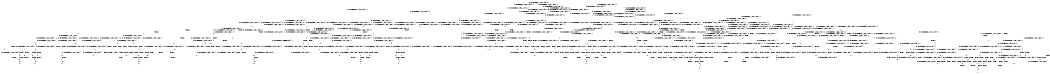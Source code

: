 digraph BCG {
size = "7, 10.5";
center = TRUE;
node [shape = circle];
0 [peripheries = 2];
0 -> 1 [label = "EX !0 !ATOMIC_EXCH_BRANCH (1, +0, TRUE, +0, 1, TRUE) !{0, 1, 2}"];
0 -> 2 [label = "EX !2 !ATOMIC_EXCH_BRANCH (1, +0, FALSE, +0, 1, TRUE) !{0, 1, 2}"];
0 -> 3 [label = "EX !1 !ATOMIC_EXCH_BRANCH (1, +1, TRUE, +0, 2, TRUE) !{0, 1, 2}"];
0 -> 4 [label = "EX !0 !ATOMIC_EXCH_BRANCH (1, +0, TRUE, +0, 1, TRUE) !{0, 1, 2}"];
1 -> 1 [label = "EX !0 !ATOMIC_EXCH_BRANCH (1, +0, TRUE, +0, 1, TRUE) !{0, 1, 2}"];
1 -> 5 [label = "EX !2 !ATOMIC_EXCH_BRANCH (1, +0, FALSE, +0, 1, TRUE) !{0, 1, 2}"];
1 -> 6 [label = "EX !1 !ATOMIC_EXCH_BRANCH (1, +1, TRUE, +0, 2, TRUE) !{0, 1, 2}"];
1 -> 4 [label = "EX !0 !ATOMIC_EXCH_BRANCH (1, +0, TRUE, +0, 1, TRUE) !{0, 1, 2}"];
2 -> 2 [label = "EX !2 !ATOMIC_EXCH_BRANCH (1, +0, FALSE, +0, 1, TRUE) !{0, 1, 2}"];
2 -> 7 [label = "EX !0 !ATOMIC_EXCH_BRANCH (1, +0, TRUE, +0, 1, TRUE) !{0, 1, 2}"];
2 -> 8 [label = "EX !1 !ATOMIC_EXCH_BRANCH (1, +1, TRUE, +0, 2, TRUE) !{0, 1, 2}"];
2 -> 9 [label = "EX !0 !ATOMIC_EXCH_BRANCH (1, +0, TRUE, +0, 1, TRUE) !{0, 1, 2}"];
3 -> 10 [label = "EX !1 !ATOMIC_EXCH_BRANCH (1, +1, TRUE, +1, 2, TRUE) !{0, 1, 2}"];
3 -> 11 [label = "EX !0 !ATOMIC_EXCH_BRANCH (1, +0, TRUE, +0, 1, FALSE) !{0, 1, 2}"];
3 -> 12 [label = "EX !2 !ATOMIC_EXCH_BRANCH (1, +0, FALSE, +0, 1, FALSE) !{0, 1, 2}"];
3 -> 13 [label = "EX !0 !ATOMIC_EXCH_BRANCH (1, +0, TRUE, +0, 1, FALSE) !{0, 1, 2}"];
4 -> 14 [label = "EX !1 !ATOMIC_EXCH_BRANCH (1, +1, TRUE, +0, 2, TRUE) !{0, 1, 2}"];
4 -> 4 [label = "EX !0 !ATOMIC_EXCH_BRANCH (1, +0, TRUE, +0, 1, TRUE) !{0, 1, 2}"];
4 -> 15 [label = "EX !2 !ATOMIC_EXCH_BRANCH (1, +0, FALSE, +0, 1, TRUE) !{0, 1, 2}"];
4 -> 16 [label = "EX !1 !ATOMIC_EXCH_BRANCH (1, +1, TRUE, +0, 2, TRUE) !{0, 1, 2}"];
5 -> 7 [label = "EX !0 !ATOMIC_EXCH_BRANCH (1, +0, TRUE, +0, 1, TRUE) !{0, 1, 2}"];
5 -> 5 [label = "EX !2 !ATOMIC_EXCH_BRANCH (1, +0, FALSE, +0, 1, TRUE) !{0, 1, 2}"];
5 -> 17 [label = "EX !1 !ATOMIC_EXCH_BRANCH (1, +1, TRUE, +0, 2, TRUE) !{0, 1, 2}"];
5 -> 9 [label = "EX !0 !ATOMIC_EXCH_BRANCH (1, +0, TRUE, +0, 1, TRUE) !{0, 1, 2}"];
6 -> 11 [label = "EX !0 !ATOMIC_EXCH_BRANCH (1, +0, TRUE, +0, 1, FALSE) !{0, 1, 2}"];
6 -> 18 [label = "EX !1 !ATOMIC_EXCH_BRANCH (1, +1, TRUE, +1, 2, TRUE) !{0, 1, 2}"];
6 -> 19 [label = "EX !2 !ATOMIC_EXCH_BRANCH (1, +0, FALSE, +0, 1, FALSE) !{0, 1, 2}"];
6 -> 13 [label = "EX !0 !ATOMIC_EXCH_BRANCH (1, +0, TRUE, +0, 1, FALSE) !{0, 1, 2}"];
7 -> 7 [label = "EX !0 !ATOMIC_EXCH_BRANCH (1, +0, TRUE, +0, 1, TRUE) !{0, 1, 2}"];
7 -> 5 [label = "EX !2 !ATOMIC_EXCH_BRANCH (1, +0, FALSE, +0, 1, TRUE) !{0, 1, 2}"];
7 -> 17 [label = "EX !1 !ATOMIC_EXCH_BRANCH (1, +1, TRUE, +0, 2, TRUE) !{0, 1, 2}"];
7 -> 9 [label = "EX !0 !ATOMIC_EXCH_BRANCH (1, +0, TRUE, +0, 1, TRUE) !{0, 1, 2}"];
8 -> 20 [label = "EX !1 !ATOMIC_EXCH_BRANCH (1, +1, TRUE, +1, 2, TRUE) !{0, 1, 2}"];
8 -> 12 [label = "EX !2 !ATOMIC_EXCH_BRANCH (1, +0, FALSE, +0, 1, FALSE) !{0, 1, 2}"];
8 -> 21 [label = "EX !0 !ATOMIC_EXCH_BRANCH (1, +0, TRUE, +0, 1, FALSE) !{0, 1, 2}"];
8 -> 22 [label = "EX !0 !ATOMIC_EXCH_BRANCH (1, +0, TRUE, +0, 1, FALSE) !{0, 1, 2}"];
9 -> 23 [label = "EX !1 !ATOMIC_EXCH_BRANCH (1, +1, TRUE, +0, 2, TRUE) !{0, 1, 2}"];
9 -> 9 [label = "EX !0 !ATOMIC_EXCH_BRANCH (1, +0, TRUE, +0, 1, TRUE) !{0, 1, 2}"];
9 -> 15 [label = "EX !2 !ATOMIC_EXCH_BRANCH (1, +0, FALSE, +0, 1, TRUE) !{0, 1, 2}"];
9 -> 24 [label = "EX !1 !ATOMIC_EXCH_BRANCH (1, +1, TRUE, +0, 2, TRUE) !{0, 1, 2}"];
10 -> 10 [label = "EX !1 !ATOMIC_EXCH_BRANCH (1, +1, TRUE, +1, 2, TRUE) !{0, 1, 2}"];
10 -> 11 [label = "EX !0 !ATOMIC_EXCH_BRANCH (1, +0, TRUE, +0, 1, FALSE) !{0, 1, 2}"];
10 -> 12 [label = "EX !2 !ATOMIC_EXCH_BRANCH (1, +0, FALSE, +0, 1, FALSE) !{0, 1, 2}"];
10 -> 13 [label = "EX !0 !ATOMIC_EXCH_BRANCH (1, +0, TRUE, +0, 1, FALSE) !{0, 1, 2}"];
11 -> 25 [label = "EX !1 !ATOMIC_EXCH_BRANCH (1, +1, TRUE, +1, 2, FALSE) !{0, 1, 2}"];
11 -> 26 [label = "EX !2 !ATOMIC_EXCH_BRANCH (1, +0, FALSE, +0, 1, TRUE) !{0, 1, 2}"];
11 -> 27 [label = "TERMINATE !0"];
12 -> 28 [label = "EX !1 !ATOMIC_EXCH_BRANCH (1, +1, TRUE, +1, 2, TRUE) !{0, 1, 2}"];
12 -> 29 [label = "EX !0 !ATOMIC_EXCH_BRANCH (1, +0, TRUE, +0, 1, FALSE) !{0, 1, 2}"];
12 -> 30 [label = "TERMINATE !2"];
12 -> 31 [label = "EX !0 !ATOMIC_EXCH_BRANCH (1, +0, TRUE, +0, 1, FALSE) !{0, 1, 2}"];
13 -> 32 [label = "EX !1 !ATOMIC_EXCH_BRANCH (1, +1, TRUE, +1, 2, FALSE) !{0, 1, 2}"];
13 -> 33 [label = "EX !1 !ATOMIC_EXCH_BRANCH (1, +1, TRUE, +1, 2, FALSE) !{0, 1, 2}"];
13 -> 34 [label = "EX !2 !ATOMIC_EXCH_BRANCH (1, +0, FALSE, +0, 1, TRUE) !{0, 1, 2}"];
13 -> 35 [label = "TERMINATE !0"];
14 -> 36 [label = "EX !2 !ATOMIC_EXCH_BRANCH (1, +0, FALSE, +0, 1, FALSE) !{0, 1, 2}"];
14 -> 37 [label = "EX !0 !ATOMIC_EXCH_BRANCH (1, +0, TRUE, +0, 1, FALSE) !{0, 1, 2}"];
14 -> 38 [label = "EX !1 !ATOMIC_EXCH_BRANCH (1, +1, TRUE, +1, 2, TRUE) !{0, 1, 2}"];
14 -> 39 [label = "EX !2 !ATOMIC_EXCH_BRANCH (1, +0, FALSE, +0, 1, FALSE) !{0, 1, 2}"];
15 -> 23 [label = "EX !1 !ATOMIC_EXCH_BRANCH (1, +1, TRUE, +0, 2, TRUE) !{0, 1, 2}"];
15 -> 9 [label = "EX !0 !ATOMIC_EXCH_BRANCH (1, +0, TRUE, +0, 1, TRUE) !{0, 1, 2}"];
15 -> 15 [label = "EX !2 !ATOMIC_EXCH_BRANCH (1, +0, FALSE, +0, 1, TRUE) !{0, 1, 2}"];
15 -> 24 [label = "EX !1 !ATOMIC_EXCH_BRANCH (1, +1, TRUE, +0, 2, TRUE) !{0, 1, 2}"];
16 -> 38 [label = "EX !1 !ATOMIC_EXCH_BRANCH (1, +1, TRUE, +1, 2, TRUE) !{0, 1, 2}"];
16 -> 13 [label = "EX !0 !ATOMIC_EXCH_BRANCH (1, +0, TRUE, +0, 1, FALSE) !{0, 1, 2}"];
16 -> 40 [label = "EX !1 !ATOMIC_EXCH_BRANCH (1, +1, TRUE, +1, 2, TRUE) !{0, 1, 2}"];
16 -> 41 [label = "EX !2 !ATOMIC_EXCH_BRANCH (1, +0, FALSE, +0, 1, FALSE) !{0, 1, 2}"];
17 -> 21 [label = "EX !0 !ATOMIC_EXCH_BRANCH (1, +0, TRUE, +0, 1, FALSE) !{0, 1, 2}"];
17 -> 42 [label = "EX !1 !ATOMIC_EXCH_BRANCH (1, +1, TRUE, +1, 2, TRUE) !{0, 1, 2}"];
17 -> 19 [label = "EX !2 !ATOMIC_EXCH_BRANCH (1, +0, FALSE, +0, 1, FALSE) !{0, 1, 2}"];
17 -> 22 [label = "EX !0 !ATOMIC_EXCH_BRANCH (1, +0, TRUE, +0, 1, FALSE) !{0, 1, 2}"];
18 -> 11 [label = "EX !0 !ATOMIC_EXCH_BRANCH (1, +0, TRUE, +0, 1, FALSE) !{0, 1, 2}"];
18 -> 18 [label = "EX !1 !ATOMIC_EXCH_BRANCH (1, +1, TRUE, +1, 2, TRUE) !{0, 1, 2}"];
18 -> 19 [label = "EX !2 !ATOMIC_EXCH_BRANCH (1, +0, FALSE, +0, 1, FALSE) !{0, 1, 2}"];
18 -> 13 [label = "EX !0 !ATOMIC_EXCH_BRANCH (1, +0, TRUE, +0, 1, FALSE) !{0, 1, 2}"];
19 -> 29 [label = "EX !0 !ATOMIC_EXCH_BRANCH (1, +0, TRUE, +0, 1, FALSE) !{0, 1, 2}"];
19 -> 43 [label = "EX !1 !ATOMIC_EXCH_BRANCH (1, +1, TRUE, +1, 2, TRUE) !{0, 1, 2}"];
19 -> 44 [label = "TERMINATE !2"];
19 -> 31 [label = "EX !0 !ATOMIC_EXCH_BRANCH (1, +0, TRUE, +0, 1, FALSE) !{0, 1, 2}"];
20 -> 20 [label = "EX !1 !ATOMIC_EXCH_BRANCH (1, +1, TRUE, +1, 2, TRUE) !{0, 1, 2}"];
20 -> 12 [label = "EX !2 !ATOMIC_EXCH_BRANCH (1, +0, FALSE, +0, 1, FALSE) !{0, 1, 2}"];
20 -> 21 [label = "EX !0 !ATOMIC_EXCH_BRANCH (1, +0, TRUE, +0, 1, FALSE) !{0, 1, 2}"];
20 -> 22 [label = "EX !0 !ATOMIC_EXCH_BRANCH (1, +0, TRUE, +0, 1, FALSE) !{0, 1, 2}"];
21 -> 45 [label = "EX !1 !ATOMIC_EXCH_BRANCH (1, +1, TRUE, +1, 2, FALSE) !{0, 1, 2}"];
21 -> 26 [label = "EX !2 !ATOMIC_EXCH_BRANCH (1, +0, FALSE, +0, 1, TRUE) !{0, 1, 2}"];
21 -> 46 [label = "TERMINATE !0"];
22 -> 47 [label = "EX !1 !ATOMIC_EXCH_BRANCH (1, +1, TRUE, +1, 2, FALSE) !{0, 1, 2}"];
22 -> 48 [label = "EX !1 !ATOMIC_EXCH_BRANCH (1, +1, TRUE, +1, 2, FALSE) !{0, 1, 2}"];
22 -> 34 [label = "EX !2 !ATOMIC_EXCH_BRANCH (1, +0, FALSE, +0, 1, TRUE) !{0, 1, 2}"];
22 -> 49 [label = "TERMINATE !0"];
23 -> 36 [label = "EX !2 !ATOMIC_EXCH_BRANCH (1, +0, FALSE, +0, 1, FALSE) !{0, 1, 2}"];
23 -> 50 [label = "EX !0 !ATOMIC_EXCH_BRANCH (1, +0, TRUE, +0, 1, FALSE) !{0, 1, 2}"];
23 -> 51 [label = "EX !1 !ATOMIC_EXCH_BRANCH (1, +1, TRUE, +1, 2, TRUE) !{0, 1, 2}"];
23 -> 39 [label = "EX !2 !ATOMIC_EXCH_BRANCH (1, +0, FALSE, +0, 1, FALSE) !{0, 1, 2}"];
24 -> 51 [label = "EX !1 !ATOMIC_EXCH_BRANCH (1, +1, TRUE, +1, 2, TRUE) !{0, 1, 2}"];
24 -> 22 [label = "EX !0 !ATOMIC_EXCH_BRANCH (1, +0, TRUE, +0, 1, FALSE) !{0, 1, 2}"];
24 -> 52 [label = "EX !1 !ATOMIC_EXCH_BRANCH (1, +1, TRUE, +1, 2, TRUE) !{0, 1, 2}"];
24 -> 41 [label = "EX !2 !ATOMIC_EXCH_BRANCH (1, +0, FALSE, +0, 1, FALSE) !{0, 1, 2}"];
25 -> 53 [label = "EX !2 !ATOMIC_EXCH_BRANCH (1, +0, FALSE, +0, 1, FALSE) !{0, 1, 2}"];
25 -> 54 [label = "TERMINATE !0"];
25 -> 55 [label = "TERMINATE !1"];
26 -> 45 [label = "EX !1 !ATOMIC_EXCH_BRANCH (1, +1, TRUE, +1, 2, FALSE) !{0, 1, 2}"];
26 -> 26 [label = "EX !2 !ATOMIC_EXCH_BRANCH (1, +0, FALSE, +0, 1, TRUE) !{0, 1, 2}"];
26 -> 46 [label = "TERMINATE !0"];
27 -> 56 [label = "EX !1 !ATOMIC_EXCH_BRANCH (1, +1, TRUE, +1, 2, FALSE) !{1, 2}"];
27 -> 57 [label = "EX !2 !ATOMIC_EXCH_BRANCH (1, +0, FALSE, +0, 1, TRUE) !{1, 2}"];
27 -> 58 [label = "EX !1 !ATOMIC_EXCH_BRANCH (1, +1, TRUE, +1, 2, FALSE) !{1, 2}"];
28 -> 28 [label = "EX !1 !ATOMIC_EXCH_BRANCH (1, +1, TRUE, +1, 2, TRUE) !{0, 1, 2}"];
28 -> 29 [label = "EX !0 !ATOMIC_EXCH_BRANCH (1, +0, TRUE, +0, 1, FALSE) !{0, 1, 2}"];
28 -> 30 [label = "TERMINATE !2"];
28 -> 31 [label = "EX !0 !ATOMIC_EXCH_BRANCH (1, +0, TRUE, +0, 1, FALSE) !{0, 1, 2}"];
29 -> 59 [label = "EX !1 !ATOMIC_EXCH_BRANCH (1, +1, TRUE, +1, 2, FALSE) !{0, 1, 2}"];
29 -> 60 [label = "TERMINATE !0"];
29 -> 61 [label = "TERMINATE !2"];
30 -> 62 [label = "EX !1 !ATOMIC_EXCH_BRANCH (1, +1, TRUE, +1, 2, TRUE) !{0, 1}"];
30 -> 63 [label = "EX !0 !ATOMIC_EXCH_BRANCH (1, +0, TRUE, +0, 1, FALSE) !{0, 1}"];
30 -> 64 [label = "EX !0 !ATOMIC_EXCH_BRANCH (1, +0, TRUE, +0, 1, FALSE) !{0, 1}"];
31 -> 65 [label = "EX !1 !ATOMIC_EXCH_BRANCH (1, +1, TRUE, +1, 2, FALSE) !{0, 1, 2}"];
31 -> 66 [label = "EX !1 !ATOMIC_EXCH_BRANCH (1, +1, TRUE, +1, 2, FALSE) !{0, 1, 2}"];
31 -> 67 [label = "TERMINATE !0"];
31 -> 68 [label = "TERMINATE !2"];
32 -> 69 [label = "EX !2 !ATOMIC_EXCH_BRANCH (1, +0, FALSE, +0, 1, FALSE) !{0, 1, 2}"];
32 -> 70 [label = "EX !2 !ATOMIC_EXCH_BRANCH (1, +0, FALSE, +0, 1, FALSE) !{0, 1, 2}"];
32 -> 71 [label = "TERMINATE !0"];
32 -> 72 [label = "TERMINATE !1"];
33 -> 73 [label = "EX !2 !ATOMIC_EXCH_BRANCH (1, +0, FALSE, +0, 1, FALSE) !{0, 1, 2}"];
33 -> 74 [label = "TERMINATE !0"];
33 -> 75 [label = "TERMINATE !1"];
34 -> 47 [label = "EX !1 !ATOMIC_EXCH_BRANCH (1, +1, TRUE, +1, 2, FALSE) !{0, 1, 2}"];
34 -> 48 [label = "EX !1 !ATOMIC_EXCH_BRANCH (1, +1, TRUE, +1, 2, FALSE) !{0, 1, 2}"];
34 -> 34 [label = "EX !2 !ATOMIC_EXCH_BRANCH (1, +0, FALSE, +0, 1, TRUE) !{0, 1, 2}"];
34 -> 49 [label = "TERMINATE !0"];
35 -> 76 [label = "EX !1 !ATOMIC_EXCH_BRANCH (1, +1, TRUE, +1, 2, FALSE) !{1, 2}"];
35 -> 77 [label = "EX !2 !ATOMIC_EXCH_BRANCH (1, +0, FALSE, +0, 1, TRUE) !{1, 2}"];
36 -> 78 [label = "EX !0 !ATOMIC_EXCH_BRANCH (1, +0, TRUE, +0, 1, FALSE) !{0, 1, 2}"];
36 -> 79 [label = "EX !1 !ATOMIC_EXCH_BRANCH (1, +1, TRUE, +1, 2, TRUE) !{0, 1, 2}"];
36 -> 80 [label = "TERMINATE !2"];
36 -> 31 [label = "EX !0 !ATOMIC_EXCH_BRANCH (1, +0, TRUE, +0, 1, FALSE) !{0, 1, 2}"];
37 -> 81 [label = "EX !2 !ATOMIC_EXCH_BRANCH (1, +0, FALSE, +0, 1, TRUE) !{0, 1, 2}"];
37 -> 32 [label = "EX !1 !ATOMIC_EXCH_BRANCH (1, +1, TRUE, +1, 2, FALSE) !{0, 1, 2}"];
37 -> 82 [label = "EX !2 !ATOMIC_EXCH_BRANCH (1, +0, FALSE, +0, 1, TRUE) !{0, 1, 2}"];
37 -> 83 [label = "TERMINATE !0"];
38 -> 36 [label = "EX !2 !ATOMIC_EXCH_BRANCH (1, +0, FALSE, +0, 1, FALSE) !{0, 1, 2}"];
38 -> 37 [label = "EX !0 !ATOMIC_EXCH_BRANCH (1, +0, TRUE, +0, 1, FALSE) !{0, 1, 2}"];
38 -> 38 [label = "EX !1 !ATOMIC_EXCH_BRANCH (1, +1, TRUE, +1, 2, TRUE) !{0, 1, 2}"];
38 -> 39 [label = "EX !2 !ATOMIC_EXCH_BRANCH (1, +0, FALSE, +0, 1, FALSE) !{0, 1, 2}"];
39 -> 84 [label = "EX !0 !ATOMIC_EXCH_BRANCH (1, +0, TRUE, +0, 1, FALSE) !{0, 1, 2}"];
39 -> 85 [label = "EX !1 !ATOMIC_EXCH_BRANCH (1, +1, TRUE, +1, 2, TRUE) !{0, 1, 2}"];
39 -> 86 [label = "TERMINATE !2"];
40 -> 38 [label = "EX !1 !ATOMIC_EXCH_BRANCH (1, +1, TRUE, +1, 2, TRUE) !{0, 1, 2}"];
40 -> 13 [label = "EX !0 !ATOMIC_EXCH_BRANCH (1, +0, TRUE, +0, 1, FALSE) !{0, 1, 2}"];
40 -> 40 [label = "EX !1 !ATOMIC_EXCH_BRANCH (1, +1, TRUE, +1, 2, TRUE) !{0, 1, 2}"];
40 -> 41 [label = "EX !2 !ATOMIC_EXCH_BRANCH (1, +0, FALSE, +0, 1, FALSE) !{0, 1, 2}"];
41 -> 85 [label = "EX !1 !ATOMIC_EXCH_BRANCH (1, +1, TRUE, +1, 2, TRUE) !{0, 1, 2}"];
41 -> 31 [label = "EX !0 !ATOMIC_EXCH_BRANCH (1, +0, TRUE, +0, 1, FALSE) !{0, 1, 2}"];
41 -> 87 [label = "EX !1 !ATOMIC_EXCH_BRANCH (1, +1, TRUE, +1, 2, TRUE) !{0, 1, 2}"];
41 -> 88 [label = "TERMINATE !2"];
42 -> 21 [label = "EX !0 !ATOMIC_EXCH_BRANCH (1, +0, TRUE, +0, 1, FALSE) !{0, 1, 2}"];
42 -> 42 [label = "EX !1 !ATOMIC_EXCH_BRANCH (1, +1, TRUE, +1, 2, TRUE) !{0, 1, 2}"];
42 -> 19 [label = "EX !2 !ATOMIC_EXCH_BRANCH (1, +0, FALSE, +0, 1, FALSE) !{0, 1, 2}"];
42 -> 22 [label = "EX !0 !ATOMIC_EXCH_BRANCH (1, +0, TRUE, +0, 1, FALSE) !{0, 1, 2}"];
43 -> 29 [label = "EX !0 !ATOMIC_EXCH_BRANCH (1, +0, TRUE, +0, 1, FALSE) !{0, 1, 2}"];
43 -> 43 [label = "EX !1 !ATOMIC_EXCH_BRANCH (1, +1, TRUE, +1, 2, TRUE) !{0, 1, 2}"];
43 -> 44 [label = "TERMINATE !2"];
43 -> 31 [label = "EX !0 !ATOMIC_EXCH_BRANCH (1, +0, TRUE, +0, 1, FALSE) !{0, 1, 2}"];
44 -> 63 [label = "EX !0 !ATOMIC_EXCH_BRANCH (1, +0, TRUE, +0, 1, FALSE) !{0, 1}"];
44 -> 89 [label = "EX !1 !ATOMIC_EXCH_BRANCH (1, +1, TRUE, +1, 2, TRUE) !{0, 1}"];
44 -> 64 [label = "EX !0 !ATOMIC_EXCH_BRANCH (1, +0, TRUE, +0, 1, FALSE) !{0, 1}"];
45 -> 53 [label = "EX !2 !ATOMIC_EXCH_BRANCH (1, +0, FALSE, +0, 1, FALSE) !{0, 1, 2}"];
45 -> 90 [label = "TERMINATE !0"];
45 -> 91 [label = "TERMINATE !1"];
46 -> 92 [label = "EX !1 !ATOMIC_EXCH_BRANCH (1, +1, TRUE, +1, 2, FALSE) !{1, 2}"];
46 -> 57 [label = "EX !2 !ATOMIC_EXCH_BRANCH (1, +0, FALSE, +0, 1, TRUE) !{1, 2}"];
46 -> 93 [label = "EX !1 !ATOMIC_EXCH_BRANCH (1, +1, TRUE, +1, 2, FALSE) !{1, 2}"];
47 -> 69 [label = "EX !2 !ATOMIC_EXCH_BRANCH (1, +0, FALSE, +0, 1, FALSE) !{0, 1, 2}"];
47 -> 70 [label = "EX !2 !ATOMIC_EXCH_BRANCH (1, +0, FALSE, +0, 1, FALSE) !{0, 1, 2}"];
47 -> 94 [label = "TERMINATE !0"];
47 -> 95 [label = "TERMINATE !1"];
48 -> 73 [label = "EX !2 !ATOMIC_EXCH_BRANCH (1, +0, FALSE, +0, 1, FALSE) !{0, 1, 2}"];
48 -> 96 [label = "TERMINATE !0"];
48 -> 97 [label = "TERMINATE !1"];
49 -> 98 [label = "EX !1 !ATOMIC_EXCH_BRANCH (1, +1, TRUE, +1, 2, FALSE) !{1, 2}"];
49 -> 77 [label = "EX !2 !ATOMIC_EXCH_BRANCH (1, +0, FALSE, +0, 1, TRUE) !{1, 2}"];
50 -> 81 [label = "EX !2 !ATOMIC_EXCH_BRANCH (1, +0, FALSE, +0, 1, TRUE) !{0, 1, 2}"];
50 -> 47 [label = "EX !1 !ATOMIC_EXCH_BRANCH (1, +1, TRUE, +1, 2, FALSE) !{0, 1, 2}"];
50 -> 82 [label = "EX !2 !ATOMIC_EXCH_BRANCH (1, +0, FALSE, +0, 1, TRUE) !{0, 1, 2}"];
50 -> 99 [label = "TERMINATE !0"];
51 -> 36 [label = "EX !2 !ATOMIC_EXCH_BRANCH (1, +0, FALSE, +0, 1, FALSE) !{0, 1, 2}"];
51 -> 50 [label = "EX !0 !ATOMIC_EXCH_BRANCH (1, +0, TRUE, +0, 1, FALSE) !{0, 1, 2}"];
51 -> 51 [label = "EX !1 !ATOMIC_EXCH_BRANCH (1, +1, TRUE, +1, 2, TRUE) !{0, 1, 2}"];
51 -> 39 [label = "EX !2 !ATOMIC_EXCH_BRANCH (1, +0, FALSE, +0, 1, FALSE) !{0, 1, 2}"];
52 -> 51 [label = "EX !1 !ATOMIC_EXCH_BRANCH (1, +1, TRUE, +1, 2, TRUE) !{0, 1, 2}"];
52 -> 22 [label = "EX !0 !ATOMIC_EXCH_BRANCH (1, +0, TRUE, +0, 1, FALSE) !{0, 1, 2}"];
52 -> 52 [label = "EX !1 !ATOMIC_EXCH_BRANCH (1, +1, TRUE, +1, 2, TRUE) !{0, 1, 2}"];
52 -> 41 [label = "EX !2 !ATOMIC_EXCH_BRANCH (1, +0, FALSE, +0, 1, FALSE) !{0, 1, 2}"];
53 -> 100 [label = "TERMINATE !0"];
53 -> 101 [label = "TERMINATE !2"];
53 -> 102 [label = "TERMINATE !1"];
54 -> 103 [label = "EX !2 !ATOMIC_EXCH_BRANCH (1, +0, FALSE, +0, 1, FALSE) !{1, 2}"];
54 -> 104 [label = "TERMINATE !1"];
55 -> 105 [label = "EX !2 !ATOMIC_EXCH_BRANCH (1, +0, FALSE, +0, 1, FALSE) !{0, 2}"];
55 -> 104 [label = "TERMINATE !0"];
56 -> 103 [label = "EX !2 !ATOMIC_EXCH_BRANCH (1, +0, FALSE, +0, 1, FALSE) !{1, 2}"];
56 -> 104 [label = "TERMINATE !1"];
57 -> 92 [label = "EX !1 !ATOMIC_EXCH_BRANCH (1, +1, TRUE, +1, 2, FALSE) !{1, 2}"];
57 -> 57 [label = "EX !2 !ATOMIC_EXCH_BRANCH (1, +0, FALSE, +0, 1, TRUE) !{1, 2}"];
57 -> 93 [label = "EX !1 !ATOMIC_EXCH_BRANCH (1, +1, TRUE, +1, 2, FALSE) !{1, 2}"];
58 -> 106 [label = "EX !2 !ATOMIC_EXCH_BRANCH (1, +0, FALSE, +0, 1, FALSE) !{1, 2}"];
58 -> 107 [label = "EX !2 !ATOMIC_EXCH_BRANCH (1, +0, FALSE, +0, 1, FALSE) !{1, 2}"];
58 -> 108 [label = "TERMINATE !1"];
59 -> 100 [label = "TERMINATE !0"];
59 -> 101 [label = "TERMINATE !2"];
59 -> 102 [label = "TERMINATE !1"];
60 -> 109 [label = "EX !1 !ATOMIC_EXCH_BRANCH (1, +1, TRUE, +1, 2, FALSE) !{1, 2}"];
60 -> 110 [label = "TERMINATE !2"];
60 -> 111 [label = "EX !1 !ATOMIC_EXCH_BRANCH (1, +1, TRUE, +1, 2, FALSE) !{1, 2}"];
61 -> 112 [label = "EX !1 !ATOMIC_EXCH_BRANCH (1, +1, TRUE, +1, 2, FALSE) !{0, 1}"];
61 -> 110 [label = "TERMINATE !0"];
62 -> 62 [label = "EX !1 !ATOMIC_EXCH_BRANCH (1, +1, TRUE, +1, 2, TRUE) !{0, 1}"];
62 -> 63 [label = "EX !0 !ATOMIC_EXCH_BRANCH (1, +0, TRUE, +0, 1, FALSE) !{0, 1}"];
62 -> 64 [label = "EX !0 !ATOMIC_EXCH_BRANCH (1, +0, TRUE, +0, 1, FALSE) !{0, 1}"];
63 -> 112 [label = "EX !1 !ATOMIC_EXCH_BRANCH (1, +1, TRUE, +1, 2, FALSE) !{0, 1}"];
63 -> 110 [label = "TERMINATE !0"];
64 -> 113 [label = "EX !1 !ATOMIC_EXCH_BRANCH (1, +1, TRUE, +1, 2, FALSE) !{0, 1}"];
64 -> 114 [label = "EX !1 !ATOMIC_EXCH_BRANCH (1, +1, TRUE, +1, 2, FALSE) !{0, 1}"];
64 -> 115 [label = "TERMINATE !0"];
65 -> 116 [label = "TERMINATE !0"];
65 -> 117 [label = "TERMINATE !2"];
65 -> 118 [label = "TERMINATE !1"];
66 -> 119 [label = "TERMINATE !0"];
66 -> 120 [label = "TERMINATE !2"];
66 -> 121 [label = "TERMINATE !1"];
67 -> 122 [label = "EX !1 !ATOMIC_EXCH_BRANCH (1, +1, TRUE, +1, 2, FALSE) !{1, 2}"];
67 -> 123 [label = "TERMINATE !2"];
68 -> 124 [label = "EX !1 !ATOMIC_EXCH_BRANCH (1, +1, TRUE, +1, 2, FALSE) !{0, 1}"];
68 -> 123 [label = "TERMINATE !0"];
69 -> 125 [label = "TERMINATE !0"];
69 -> 126 [label = "TERMINATE !2"];
69 -> 127 [label = "TERMINATE !1"];
70 -> 116 [label = "TERMINATE !0"];
70 -> 117 [label = "TERMINATE !2"];
70 -> 118 [label = "TERMINATE !1"];
71 -> 128 [label = "EX !2 !ATOMIC_EXCH_BRANCH (1, +0, FALSE, +0, 1, FALSE) !{1, 2}"];
71 -> 129 [label = "TERMINATE !1"];
72 -> 130 [label = "EX !2 !ATOMIC_EXCH_BRANCH (1, +0, FALSE, +0, 1, FALSE) !{0, 2}"];
72 -> 129 [label = "TERMINATE !0"];
73 -> 119 [label = "TERMINATE !0"];
73 -> 120 [label = "TERMINATE !2"];
73 -> 121 [label = "TERMINATE !1"];
74 -> 131 [label = "EX !2 !ATOMIC_EXCH_BRANCH (1, +0, FALSE, +0, 1, FALSE) !{1, 2}"];
74 -> 132 [label = "TERMINATE !1"];
75 -> 133 [label = "EX !2 !ATOMIC_EXCH_BRANCH (1, +0, FALSE, +0, 1, FALSE) !{0, 2}"];
75 -> 132 [label = "TERMINATE !0"];
76 -> 131 [label = "EX !2 !ATOMIC_EXCH_BRANCH (1, +0, FALSE, +0, 1, FALSE) !{1, 2}"];
76 -> 132 [label = "TERMINATE !1"];
77 -> 98 [label = "EX !1 !ATOMIC_EXCH_BRANCH (1, +1, TRUE, +1, 2, FALSE) !{1, 2}"];
77 -> 77 [label = "EX !2 !ATOMIC_EXCH_BRANCH (1, +0, FALSE, +0, 1, TRUE) !{1, 2}"];
78 -> 134 [label = "EX !1 !ATOMIC_EXCH_BRANCH (1, +1, TRUE, +1, 2, FALSE) !{0, 1, 2}"];
78 -> 135 [label = "TERMINATE !0"];
78 -> 136 [label = "TERMINATE !2"];
79 -> 78 [label = "EX !0 !ATOMIC_EXCH_BRANCH (1, +0, TRUE, +0, 1, FALSE) !{0, 1, 2}"];
79 -> 79 [label = "EX !1 !ATOMIC_EXCH_BRANCH (1, +1, TRUE, +1, 2, TRUE) !{0, 1, 2}"];
79 -> 80 [label = "TERMINATE !2"];
79 -> 31 [label = "EX !0 !ATOMIC_EXCH_BRANCH (1, +0, TRUE, +0, 1, FALSE) !{0, 1, 2}"];
80 -> 137 [label = "EX !0 !ATOMIC_EXCH_BRANCH (1, +0, TRUE, +0, 1, FALSE) !{0, 1}"];
80 -> 138 [label = "EX !1 !ATOMIC_EXCH_BRANCH (1, +1, TRUE, +1, 2, TRUE) !{0, 1}"];
81 -> 139 [label = "EX !1 !ATOMIC_EXCH_BRANCH (1, +1, TRUE, +1, 2, FALSE) !{0, 1, 2}"];
81 -> 81 [label = "EX !2 !ATOMIC_EXCH_BRANCH (1, +0, FALSE, +0, 1, TRUE) !{0, 1, 2}"];
81 -> 140 [label = "TERMINATE !0"];
82 -> 81 [label = "EX !2 !ATOMIC_EXCH_BRANCH (1, +0, FALSE, +0, 1, TRUE) !{0, 1, 2}"];
82 -> 47 [label = "EX !1 !ATOMIC_EXCH_BRANCH (1, +1, TRUE, +1, 2, FALSE) !{0, 1, 2}"];
82 -> 82 [label = "EX !2 !ATOMIC_EXCH_BRANCH (1, +0, FALSE, +0, 1, TRUE) !{0, 1, 2}"];
82 -> 99 [label = "TERMINATE !0"];
83 -> 141 [label = "EX !1 !ATOMIC_EXCH_BRANCH (1, +1, TRUE, +1, 2, FALSE) !{1, 2}"];
83 -> 142 [label = "EX !2 !ATOMIC_EXCH_BRANCH (1, +0, FALSE, +0, 1, TRUE) !{1, 2}"];
84 -> 65 [label = "EX !1 !ATOMIC_EXCH_BRANCH (1, +1, TRUE, +1, 2, FALSE) !{0, 1, 2}"];
84 -> 143 [label = "TERMINATE !0"];
84 -> 144 [label = "TERMINATE !2"];
85 -> 84 [label = "EX !0 !ATOMIC_EXCH_BRANCH (1, +0, TRUE, +0, 1, FALSE) !{0, 1, 2}"];
85 -> 85 [label = "EX !1 !ATOMIC_EXCH_BRANCH (1, +1, TRUE, +1, 2, TRUE) !{0, 1, 2}"];
85 -> 86 [label = "TERMINATE !2"];
86 -> 145 [label = "EX !0 !ATOMIC_EXCH_BRANCH (1, +0, TRUE, +0, 1, FALSE) !{0, 1}"];
86 -> 146 [label = "EX !1 !ATOMIC_EXCH_BRANCH (1, +1, TRUE, +1, 2, TRUE) !{0, 1}"];
87 -> 85 [label = "EX !1 !ATOMIC_EXCH_BRANCH (1, +1, TRUE, +1, 2, TRUE) !{0, 1, 2}"];
87 -> 31 [label = "EX !0 !ATOMIC_EXCH_BRANCH (1, +0, TRUE, +0, 1, FALSE) !{0, 1, 2}"];
87 -> 87 [label = "EX !1 !ATOMIC_EXCH_BRANCH (1, +1, TRUE, +1, 2, TRUE) !{0, 1, 2}"];
87 -> 88 [label = "TERMINATE !2"];
88 -> 147 [label = "EX !0 !ATOMIC_EXCH_BRANCH (1, +0, TRUE, +0, 1, FALSE) !{0, 1}"];
88 -> 148 [label = "EX !1 !ATOMIC_EXCH_BRANCH (1, +1, TRUE, +1, 2, TRUE) !{0, 1}"];
89 -> 63 [label = "EX !0 !ATOMIC_EXCH_BRANCH (1, +0, TRUE, +0, 1, FALSE) !{0, 1}"];
89 -> 89 [label = "EX !1 !ATOMIC_EXCH_BRANCH (1, +1, TRUE, +1, 2, TRUE) !{0, 1}"];
89 -> 64 [label = "EX !0 !ATOMIC_EXCH_BRANCH (1, +0, TRUE, +0, 1, FALSE) !{0, 1}"];
90 -> 103 [label = "EX !2 !ATOMIC_EXCH_BRANCH (1, +0, FALSE, +0, 1, FALSE) !{1, 2}"];
90 -> 149 [label = "TERMINATE !1"];
91 -> 105 [label = "EX !2 !ATOMIC_EXCH_BRANCH (1, +0, FALSE, +0, 1, FALSE) !{0, 2}"];
91 -> 149 [label = "TERMINATE !0"];
92 -> 103 [label = "EX !2 !ATOMIC_EXCH_BRANCH (1, +0, FALSE, +0, 1, FALSE) !{1, 2}"];
92 -> 149 [label = "TERMINATE !1"];
93 -> 106 [label = "EX !2 !ATOMIC_EXCH_BRANCH (1, +0, FALSE, +0, 1, FALSE) !{1, 2}"];
93 -> 107 [label = "EX !2 !ATOMIC_EXCH_BRANCH (1, +0, FALSE, +0, 1, FALSE) !{1, 2}"];
93 -> 150 [label = "TERMINATE !1"];
94 -> 128 [label = "EX !2 !ATOMIC_EXCH_BRANCH (1, +0, FALSE, +0, 1, FALSE) !{1, 2}"];
94 -> 151 [label = "TERMINATE !1"];
95 -> 130 [label = "EX !2 !ATOMIC_EXCH_BRANCH (1, +0, FALSE, +0, 1, FALSE) !{0, 2}"];
95 -> 151 [label = "TERMINATE !0"];
96 -> 131 [label = "EX !2 !ATOMIC_EXCH_BRANCH (1, +0, FALSE, +0, 1, FALSE) !{1, 2}"];
96 -> 152 [label = "TERMINATE !1"];
97 -> 133 [label = "EX !2 !ATOMIC_EXCH_BRANCH (1, +0, FALSE, +0, 1, FALSE) !{0, 2}"];
97 -> 152 [label = "TERMINATE !0"];
98 -> 131 [label = "EX !2 !ATOMIC_EXCH_BRANCH (1, +0, FALSE, +0, 1, FALSE) !{1, 2}"];
98 -> 152 [label = "TERMINATE !1"];
99 -> 153 [label = "EX !1 !ATOMIC_EXCH_BRANCH (1, +1, TRUE, +1, 2, FALSE) !{1, 2}"];
99 -> 142 [label = "EX !2 !ATOMIC_EXCH_BRANCH (1, +0, FALSE, +0, 1, TRUE) !{1, 2}"];
100 -> 154 [label = "TERMINATE !2"];
100 -> 155 [label = "TERMINATE !1"];
101 -> 154 [label = "TERMINATE !0"];
101 -> 156 [label = "TERMINATE !1"];
102 -> 155 [label = "TERMINATE !0"];
102 -> 156 [label = "TERMINATE !2"];
103 -> 154 [label = "TERMINATE !2"];
103 -> 155 [label = "TERMINATE !1"];
104 -> 157 [label = "EX !2 !ATOMIC_EXCH_BRANCH (1, +0, FALSE, +0, 1, FALSE) !{2}"];
104 -> 158 [label = "EX !2 !ATOMIC_EXCH_BRANCH (1, +0, FALSE, +0, 1, FALSE) !{2}"];
105 -> 155 [label = "TERMINATE !0"];
105 -> 156 [label = "TERMINATE !2"];
106 -> 159 [label = "TERMINATE !2"];
106 -> 160 [label = "TERMINATE !1"];
107 -> 161 [label = "TERMINATE !2"];
107 -> 162 [label = "TERMINATE !1"];
108 -> 163 [label = "EX !2 !ATOMIC_EXCH_BRANCH (1, +0, FALSE, +0, 1, FALSE) !{2}"];
109 -> 154 [label = "TERMINATE !2"];
109 -> 155 [label = "TERMINATE !1"];
110 -> 164 [label = "EX !1 !ATOMIC_EXCH_BRANCH (1, +1, TRUE, +1, 2, FALSE) !{1}"];
110 -> 165 [label = "EX !1 !ATOMIC_EXCH_BRANCH (1, +1, TRUE, +1, 2, FALSE) !{1}"];
111 -> 161 [label = "TERMINATE !2"];
111 -> 162 [label = "TERMINATE !1"];
112 -> 154 [label = "TERMINATE !0"];
112 -> 156 [label = "TERMINATE !1"];
113 -> 166 [label = "TERMINATE !0"];
113 -> 167 [label = "TERMINATE !1"];
114 -> 168 [label = "TERMINATE !0"];
114 -> 169 [label = "TERMINATE !1"];
115 -> 170 [label = "EX !1 !ATOMIC_EXCH_BRANCH (1, +1, TRUE, +1, 2, FALSE) !{1}"];
116 -> 171 [label = "TERMINATE !2"];
116 -> 172 [label = "TERMINATE !1"];
117 -> 171 [label = "TERMINATE !0"];
117 -> 173 [label = "TERMINATE !1"];
118 -> 172 [label = "TERMINATE !0"];
118 -> 173 [label = "TERMINATE !2"];
119 -> 174 [label = "TERMINATE !2"];
119 -> 175 [label = "TERMINATE !1"];
120 -> 174 [label = "TERMINATE !0"];
120 -> 176 [label = "TERMINATE !1"];
121 -> 175 [label = "TERMINATE !0"];
121 -> 176 [label = "TERMINATE !2"];
122 -> 174 [label = "TERMINATE !2"];
122 -> 175 [label = "TERMINATE !1"];
123 -> 177 [label = "EX !1 !ATOMIC_EXCH_BRANCH (1, +1, TRUE, +1, 2, FALSE) !{1}"];
124 -> 174 [label = "TERMINATE !0"];
124 -> 176 [label = "TERMINATE !1"];
125 -> 178 [label = "TERMINATE !2"];
125 -> 179 [label = "TERMINATE !1"];
126 -> 178 [label = "TERMINATE !0"];
126 -> 180 [label = "TERMINATE !1"];
127 -> 179 [label = "TERMINATE !0"];
127 -> 180 [label = "TERMINATE !2"];
128 -> 171 [label = "TERMINATE !2"];
128 -> 172 [label = "TERMINATE !1"];
129 -> 181 [label = "EX !2 !ATOMIC_EXCH_BRANCH (1, +0, FALSE, +0, 1, FALSE) !{2}"];
130 -> 172 [label = "TERMINATE !0"];
130 -> 173 [label = "TERMINATE !2"];
131 -> 174 [label = "TERMINATE !2"];
131 -> 175 [label = "TERMINATE !1"];
132 -> 182 [label = "EX !2 !ATOMIC_EXCH_BRANCH (1, +0, FALSE, +0, 1, FALSE) !{2}"];
133 -> 175 [label = "TERMINATE !0"];
133 -> 176 [label = "TERMINATE !2"];
134 -> 125 [label = "TERMINATE !0"];
134 -> 126 [label = "TERMINATE !2"];
134 -> 127 [label = "TERMINATE !1"];
135 -> 183 [label = "EX !1 !ATOMIC_EXCH_BRANCH (1, +1, TRUE, +1, 2, FALSE) !{1, 2}"];
135 -> 184 [label = "TERMINATE !2"];
136 -> 185 [label = "EX !1 !ATOMIC_EXCH_BRANCH (1, +1, TRUE, +1, 2, FALSE) !{0, 1}"];
136 -> 184 [label = "TERMINATE !0"];
137 -> 185 [label = "EX !1 !ATOMIC_EXCH_BRANCH (1, +1, TRUE, +1, 2, FALSE) !{0, 1}"];
137 -> 184 [label = "TERMINATE !0"];
138 -> 137 [label = "EX !0 !ATOMIC_EXCH_BRANCH (1, +0, TRUE, +0, 1, FALSE) !{0, 1}"];
138 -> 138 [label = "EX !1 !ATOMIC_EXCH_BRANCH (1, +1, TRUE, +1, 2, TRUE) !{0, 1}"];
139 -> 69 [label = "EX !2 !ATOMIC_EXCH_BRANCH (1, +0, FALSE, +0, 1, FALSE) !{0, 1, 2}"];
139 -> 186 [label = "TERMINATE !0"];
139 -> 187 [label = "TERMINATE !1"];
140 -> 188 [label = "EX !1 !ATOMIC_EXCH_BRANCH (1, +1, TRUE, +1, 2, FALSE) !{1, 2}"];
140 -> 189 [label = "EX !2 !ATOMIC_EXCH_BRANCH (1, +0, FALSE, +0, 1, TRUE) !{1, 2}"];
141 -> 128 [label = "EX !2 !ATOMIC_EXCH_BRANCH (1, +0, FALSE, +0, 1, FALSE) !{1, 2}"];
141 -> 129 [label = "TERMINATE !1"];
142 -> 153 [label = "EX !1 !ATOMIC_EXCH_BRANCH (1, +1, TRUE, +1, 2, FALSE) !{1, 2}"];
142 -> 142 [label = "EX !2 !ATOMIC_EXCH_BRANCH (1, +0, FALSE, +0, 1, TRUE) !{1, 2}"];
143 -> 190 [label = "EX !1 !ATOMIC_EXCH_BRANCH (1, +1, TRUE, +1, 2, FALSE) !{1, 2}"];
143 -> 191 [label = "TERMINATE !2"];
144 -> 192 [label = "EX !1 !ATOMIC_EXCH_BRANCH (1, +1, TRUE, +1, 2, FALSE) !{0, 1}"];
144 -> 191 [label = "TERMINATE !0"];
145 -> 192 [label = "EX !1 !ATOMIC_EXCH_BRANCH (1, +1, TRUE, +1, 2, FALSE) !{0, 1}"];
145 -> 191 [label = "TERMINATE !0"];
146 -> 145 [label = "EX !0 !ATOMIC_EXCH_BRANCH (1, +0, TRUE, +0, 1, FALSE) !{0, 1}"];
146 -> 146 [label = "EX !1 !ATOMIC_EXCH_BRANCH (1, +1, TRUE, +1, 2, TRUE) !{0, 1}"];
147 -> 124 [label = "EX !1 !ATOMIC_EXCH_BRANCH (1, +1, TRUE, +1, 2, FALSE) !{0, 1}"];
147 -> 123 [label = "TERMINATE !0"];
148 -> 147 [label = "EX !0 !ATOMIC_EXCH_BRANCH (1, +0, TRUE, +0, 1, FALSE) !{0, 1}"];
148 -> 148 [label = "EX !1 !ATOMIC_EXCH_BRANCH (1, +1, TRUE, +1, 2, TRUE) !{0, 1}"];
149 -> 157 [label = "EX !2 !ATOMIC_EXCH_BRANCH (1, +0, FALSE, +0, 1, FALSE) !{2}"];
149 -> 158 [label = "EX !2 !ATOMIC_EXCH_BRANCH (1, +0, FALSE, +0, 1, FALSE) !{2}"];
150 -> 163 [label = "EX !2 !ATOMIC_EXCH_BRANCH (1, +0, FALSE, +0, 1, FALSE) !{2}"];
151 -> 181 [label = "EX !2 !ATOMIC_EXCH_BRANCH (1, +0, FALSE, +0, 1, FALSE) !{2}"];
152 -> 182 [label = "EX !2 !ATOMIC_EXCH_BRANCH (1, +0, FALSE, +0, 1, FALSE) !{2}"];
153 -> 128 [label = "EX !2 !ATOMIC_EXCH_BRANCH (1, +0, FALSE, +0, 1, FALSE) !{1, 2}"];
153 -> 151 [label = "TERMINATE !1"];
154 -> 193 [label = "TERMINATE !1"];
155 -> 193 [label = "TERMINATE !2"];
156 -> 193 [label = "TERMINATE !0"];
157 -> 193 [label = "TERMINATE !2"];
158 -> 194 [label = "TERMINATE !2"];
159 -> 195 [label = "TERMINATE !1"];
160 -> 195 [label = "TERMINATE !2"];
161 -> 196 [label = "TERMINATE !1"];
162 -> 196 [label = "TERMINATE !2"];
163 -> 196 [label = "TERMINATE !2"];
164 -> 193 [label = "TERMINATE !1"];
165 -> 197 [label = "TERMINATE !1"];
166 -> 198 [label = "TERMINATE !1"];
167 -> 198 [label = "TERMINATE !0"];
168 -> 199 [label = "TERMINATE !1"];
169 -> 199 [label = "TERMINATE !0"];
170 -> 199 [label = "TERMINATE !1"];
171 -> 200 [label = "TERMINATE !1"];
172 -> 200 [label = "TERMINATE !2"];
173 -> 200 [label = "TERMINATE !0"];
174 -> 201 [label = "TERMINATE !1"];
175 -> 201 [label = "TERMINATE !2"];
176 -> 201 [label = "TERMINATE !0"];
177 -> 201 [label = "TERMINATE !1"];
178 -> 202 [label = "TERMINATE !1"];
179 -> 202 [label = "TERMINATE !2"];
180 -> 202 [label = "TERMINATE !0"];
181 -> 200 [label = "TERMINATE !2"];
182 -> 201 [label = "TERMINATE !2"];
183 -> 178 [label = "TERMINATE !2"];
183 -> 179 [label = "TERMINATE !1"];
184 -> 203 [label = "EX !1 !ATOMIC_EXCH_BRANCH (1, +1, TRUE, +1, 2, FALSE) !{1}"];
185 -> 178 [label = "TERMINATE !0"];
185 -> 180 [label = "TERMINATE !1"];
186 -> 204 [label = "EX !2 !ATOMIC_EXCH_BRANCH (1, +0, FALSE, +0, 1, FALSE) !{1, 2}"];
186 -> 205 [label = "TERMINATE !1"];
187 -> 206 [label = "EX !2 !ATOMIC_EXCH_BRANCH (1, +0, FALSE, +0, 1, FALSE) !{0, 2}"];
187 -> 205 [label = "TERMINATE !0"];
188 -> 204 [label = "EX !2 !ATOMIC_EXCH_BRANCH (1, +0, FALSE, +0, 1, FALSE) !{1, 2}"];
188 -> 205 [label = "TERMINATE !1"];
189 -> 188 [label = "EX !1 !ATOMIC_EXCH_BRANCH (1, +1, TRUE, +1, 2, FALSE) !{1, 2}"];
189 -> 189 [label = "EX !2 !ATOMIC_EXCH_BRANCH (1, +0, FALSE, +0, 1, TRUE) !{1, 2}"];
190 -> 171 [label = "TERMINATE !2"];
190 -> 172 [label = "TERMINATE !1"];
191 -> 207 [label = "EX !1 !ATOMIC_EXCH_BRANCH (1, +1, TRUE, +1, 2, FALSE) !{1}"];
192 -> 171 [label = "TERMINATE !0"];
192 -> 173 [label = "TERMINATE !1"];
193 -> 208 [label = "exit"];
194 -> 209 [label = "exit"];
195 -> 210 [label = "exit"];
196 -> 211 [label = "exit"];
197 -> 212 [label = "exit"];
198 -> 213 [label = "exit"];
199 -> 214 [label = "exit"];
200 -> 215 [label = "exit"];
201 -> 216 [label = "exit"];
202 -> 217 [label = "exit"];
203 -> 202 [label = "TERMINATE !1"];
204 -> 178 [label = "TERMINATE !2"];
204 -> 179 [label = "TERMINATE !1"];
205 -> 218 [label = "EX !2 !ATOMIC_EXCH_BRANCH (1, +0, FALSE, +0, 1, FALSE) !{2}"];
206 -> 179 [label = "TERMINATE !0"];
206 -> 180 [label = "TERMINATE !2"];
207 -> 200 [label = "TERMINATE !1"];
218 -> 202 [label = "TERMINATE !2"];
}
